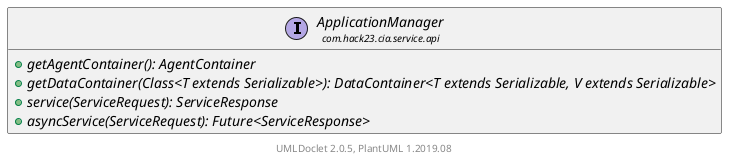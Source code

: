 @startuml
    set namespaceSeparator none
    hide empty fields
    hide empty methods

    interface "<size:14>ApplicationManager\n<size:10>com.hack23.cia.service.api" as com.hack23.cia.service.api.ApplicationManager [[ApplicationManager.html]] {
        {abstract} +getAgentContainer(): AgentContainer
        {abstract} +getDataContainer(Class<T extends Serializable>): DataContainer<T extends Serializable, V extends Serializable>
        {abstract} +service(ServiceRequest): ServiceResponse
        {abstract} +asyncService(ServiceRequest): Future<ServiceResponse>
    }

    center footer UMLDoclet 2.0.5, PlantUML 1.2019.08
@enduml
